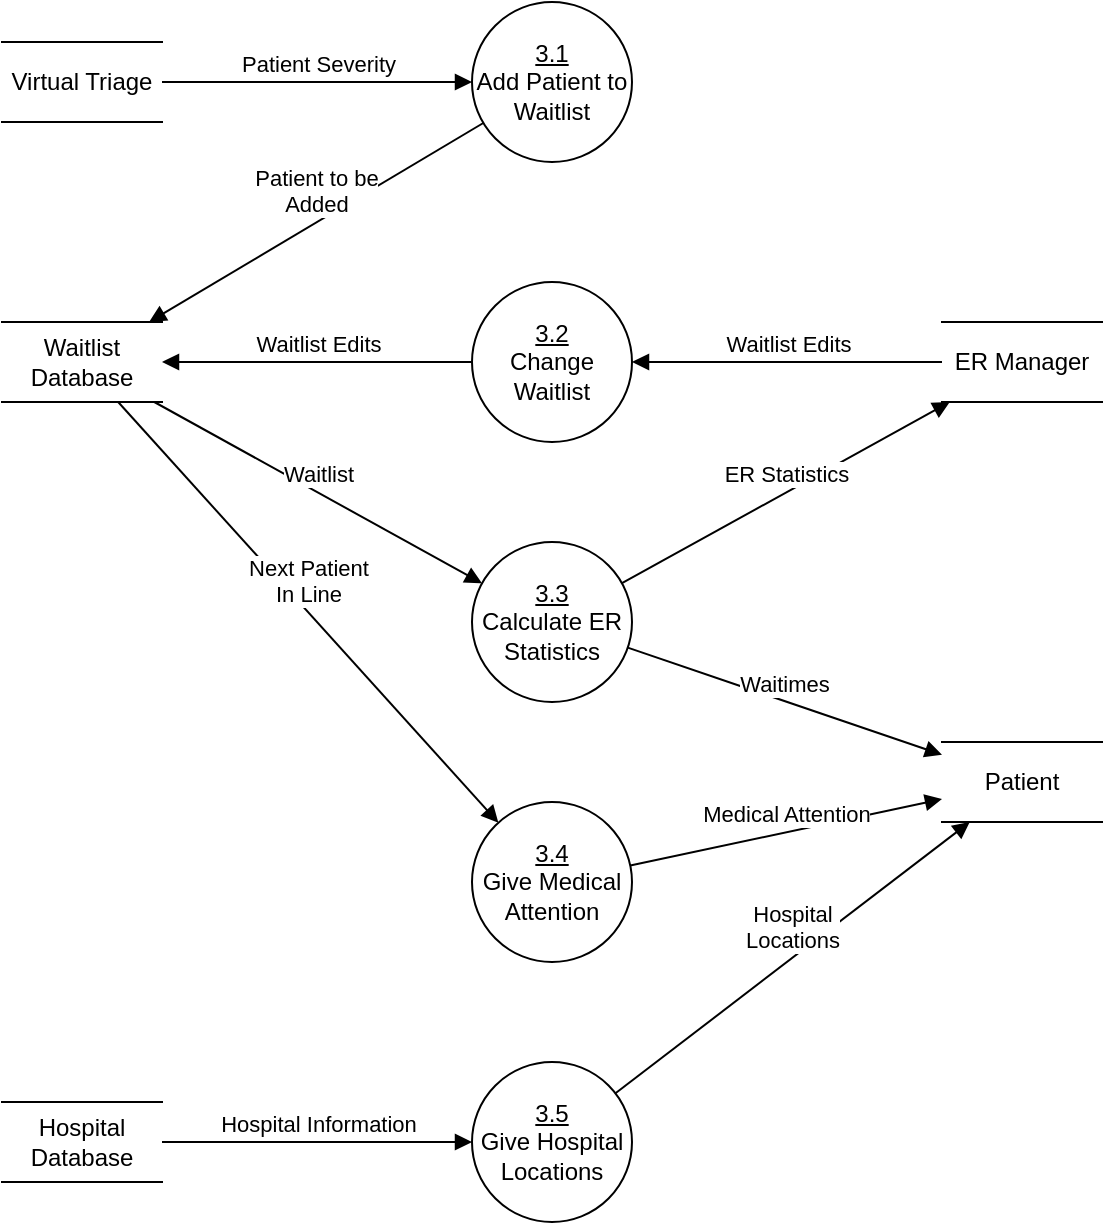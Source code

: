 <mxfile version="24.8.3">
  <diagram name="Page-1" id="ZVBFUvdSbSybmX29u4a-">
    <mxGraphModel dx="658" dy="688" grid="1" gridSize="10" guides="1" tooltips="1" connect="1" arrows="1" fold="1" page="1" pageScale="1" pageWidth="850" pageHeight="1100" math="0" shadow="0">
      <root>
        <mxCell id="0" />
        <mxCell id="1" parent="0" />
        <mxCell id="1ONBISQVSUOD5N6y804W-1" value="&lt;u&gt;3.1&lt;/u&gt;&lt;div&gt;Add Patient to Waitlist&lt;/div&gt;" style="ellipse;whiteSpace=wrap;html=1;aspect=fixed;" parent="1" vertex="1">
          <mxGeometry x="345" y="110" width="80" height="80" as="geometry" />
        </mxCell>
        <mxCell id="1ONBISQVSUOD5N6y804W-2" value="&lt;u&gt;3.2&lt;/u&gt;&lt;div&gt;Change Waitlist&lt;/div&gt;" style="ellipse;whiteSpace=wrap;html=1;aspect=fixed;" parent="1" vertex="1">
          <mxGeometry x="345" y="250" width="80" height="80" as="geometry" />
        </mxCell>
        <mxCell id="1ONBISQVSUOD5N6y804W-3" value="Patient Severity" style="html=1;verticalAlign=bottom;endArrow=block;curved=0;rounded=0;" parent="1" source="1ONBISQVSUOD5N6y804W-20" target="1ONBISQVSUOD5N6y804W-1" edge="1">
          <mxGeometry width="80" relative="1" as="geometry">
            <mxPoint x="190" y="140" as="sourcePoint" />
            <mxPoint x="270" y="140" as="targetPoint" />
          </mxGeometry>
        </mxCell>
        <mxCell id="1ONBISQVSUOD5N6y804W-7" value="ER Manager" style="shape=partialRectangle;whiteSpace=wrap;html=1;left=0;right=0;fillColor=none;" parent="1" vertex="1">
          <mxGeometry x="580" y="270" width="80" height="40" as="geometry" />
        </mxCell>
        <mxCell id="1ONBISQVSUOD5N6y804W-8" value="&lt;u&gt;3.3&lt;/u&gt;&lt;div&gt;Calculate ER Statistics&lt;/div&gt;" style="ellipse;whiteSpace=wrap;html=1;aspect=fixed;" parent="1" vertex="1">
          <mxGeometry x="345" y="380" width="80" height="80" as="geometry" />
        </mxCell>
        <mxCell id="1ONBISQVSUOD5N6y804W-9" value="ER Statistics" style="html=1;verticalAlign=bottom;endArrow=block;curved=0;rounded=0;" parent="1" source="1ONBISQVSUOD5N6y804W-8" target="1ONBISQVSUOD5N6y804W-7" edge="1">
          <mxGeometry width="80" relative="1" as="geometry">
            <mxPoint x="470" y="400" as="sourcePoint" />
            <mxPoint x="550" y="400" as="targetPoint" />
          </mxGeometry>
        </mxCell>
        <mxCell id="1ONBISQVSUOD5N6y804W-10" value="Waitlist Database" style="shape=partialRectangle;whiteSpace=wrap;html=1;left=0;right=0;fillColor=none;" parent="1" vertex="1">
          <mxGeometry x="110" y="270" width="80" height="40" as="geometry" />
        </mxCell>
        <mxCell id="1ONBISQVSUOD5N6y804W-11" value="Waitlist" style="html=1;verticalAlign=bottom;endArrow=block;curved=0;rounded=0;" parent="1" source="1ONBISQVSUOD5N6y804W-10" target="1ONBISQVSUOD5N6y804W-8" edge="1">
          <mxGeometry width="80" relative="1" as="geometry">
            <mxPoint x="140" y="360" as="sourcePoint" />
            <mxPoint x="220" y="360" as="targetPoint" />
          </mxGeometry>
        </mxCell>
        <mxCell id="1ONBISQVSUOD5N6y804W-12" value="Waitlist Edits" style="html=1;verticalAlign=bottom;endArrow=block;curved=0;rounded=0;" parent="1" source="1ONBISQVSUOD5N6y804W-7" target="1ONBISQVSUOD5N6y804W-2" edge="1">
          <mxGeometry width="80" relative="1" as="geometry">
            <mxPoint x="460" y="250" as="sourcePoint" />
            <mxPoint x="540" y="250" as="targetPoint" />
          </mxGeometry>
        </mxCell>
        <mxCell id="1ONBISQVSUOD5N6y804W-13" value="Waitlist Edits" style="html=1;verticalAlign=bottom;endArrow=block;curved=0;rounded=0;" parent="1" source="1ONBISQVSUOD5N6y804W-2" target="1ONBISQVSUOD5N6y804W-10" edge="1">
          <mxGeometry width="80" relative="1" as="geometry">
            <mxPoint x="220" y="250" as="sourcePoint" />
            <mxPoint x="300" y="250" as="targetPoint" />
          </mxGeometry>
        </mxCell>
        <mxCell id="1ONBISQVSUOD5N6y804W-14" value="Patient to be&lt;div&gt;Added&lt;/div&gt;" style="html=1;verticalAlign=bottom;endArrow=block;curved=0;rounded=0;" parent="1" source="1ONBISQVSUOD5N6y804W-1" target="1ONBISQVSUOD5N6y804W-10" edge="1">
          <mxGeometry width="80" relative="1" as="geometry">
            <mxPoint x="230" y="210" as="sourcePoint" />
            <mxPoint x="310" y="210" as="targetPoint" />
          </mxGeometry>
        </mxCell>
        <mxCell id="1ONBISQVSUOD5N6y804W-15" value="&lt;u&gt;3.4&lt;/u&gt;&lt;div&gt;Give Medical Attention&lt;/div&gt;" style="ellipse;whiteSpace=wrap;html=1;aspect=fixed;" parent="1" vertex="1">
          <mxGeometry x="345" y="510" width="80" height="80" as="geometry" />
        </mxCell>
        <mxCell id="1ONBISQVSUOD5N6y804W-16" value="Next Patient&lt;div&gt;In Line&lt;/div&gt;" style="html=1;verticalAlign=bottom;endArrow=block;curved=0;rounded=0;" parent="1" source="1ONBISQVSUOD5N6y804W-10" target="1ONBISQVSUOD5N6y804W-15" edge="1">
          <mxGeometry width="80" relative="1" as="geometry">
            <mxPoint x="120" y="430" as="sourcePoint" />
            <mxPoint x="200" y="430" as="targetPoint" />
          </mxGeometry>
        </mxCell>
        <mxCell id="1ONBISQVSUOD5N6y804W-17" value="Patient" style="shape=partialRectangle;whiteSpace=wrap;html=1;left=0;right=0;fillColor=none;" parent="1" vertex="1">
          <mxGeometry x="580" y="480" width="80" height="40" as="geometry" />
        </mxCell>
        <mxCell id="1ONBISQVSUOD5N6y804W-18" value="Waitimes" style="html=1;verticalAlign=bottom;endArrow=block;curved=0;rounded=0;" parent="1" source="1ONBISQVSUOD5N6y804W-8" target="1ONBISQVSUOD5N6y804W-17" edge="1">
          <mxGeometry width="80" relative="1" as="geometry">
            <mxPoint x="440" y="470" as="sourcePoint" />
            <mxPoint x="520" y="470" as="targetPoint" />
          </mxGeometry>
        </mxCell>
        <mxCell id="1ONBISQVSUOD5N6y804W-19" value="Medical Attention" style="html=1;verticalAlign=bottom;endArrow=block;curved=0;rounded=0;" parent="1" source="1ONBISQVSUOD5N6y804W-15" target="1ONBISQVSUOD5N6y804W-17" edge="1">
          <mxGeometry width="80" relative="1" as="geometry">
            <mxPoint x="450" y="540" as="sourcePoint" />
            <mxPoint x="530" y="540" as="targetPoint" />
          </mxGeometry>
        </mxCell>
        <mxCell id="1ONBISQVSUOD5N6y804W-20" value="Virtual Triage" style="shape=partialRectangle;whiteSpace=wrap;html=1;left=0;right=0;fillColor=none;" parent="1" vertex="1">
          <mxGeometry x="110" y="130" width="80" height="40" as="geometry" />
        </mxCell>
        <mxCell id="1ONBISQVSUOD5N6y804W-21" value="&lt;u&gt;3.5&lt;/u&gt;&lt;div&gt;Give Hospital Locations&lt;/div&gt;" style="ellipse;whiteSpace=wrap;html=1;aspect=fixed;" parent="1" vertex="1">
          <mxGeometry x="345" y="640" width="80" height="80" as="geometry" />
        </mxCell>
        <mxCell id="1ONBISQVSUOD5N6y804W-22" value="Hospital Database" style="shape=partialRectangle;whiteSpace=wrap;html=1;left=0;right=0;fillColor=none;" parent="1" vertex="1">
          <mxGeometry x="110" y="660" width="80" height="40" as="geometry" />
        </mxCell>
        <mxCell id="1ONBISQVSUOD5N6y804W-23" value="Hospital Information" style="html=1;verticalAlign=bottom;endArrow=block;curved=0;rounded=0;" parent="1" source="1ONBISQVSUOD5N6y804W-22" target="1ONBISQVSUOD5N6y804W-21" edge="1">
          <mxGeometry width="80" relative="1" as="geometry">
            <mxPoint x="240" y="690" as="sourcePoint" />
            <mxPoint x="320" y="690" as="targetPoint" />
          </mxGeometry>
        </mxCell>
        <mxCell id="1ONBISQVSUOD5N6y804W-24" value="Hospital&lt;div&gt;Locations&lt;/div&gt;" style="html=1;verticalAlign=bottom;endArrow=block;curved=0;rounded=0;" parent="1" source="1ONBISQVSUOD5N6y804W-21" target="1ONBISQVSUOD5N6y804W-17" edge="1">
          <mxGeometry width="80" relative="1" as="geometry">
            <mxPoint x="500" y="630" as="sourcePoint" />
            <mxPoint x="580" y="630" as="targetPoint" />
          </mxGeometry>
        </mxCell>
      </root>
    </mxGraphModel>
  </diagram>
</mxfile>
